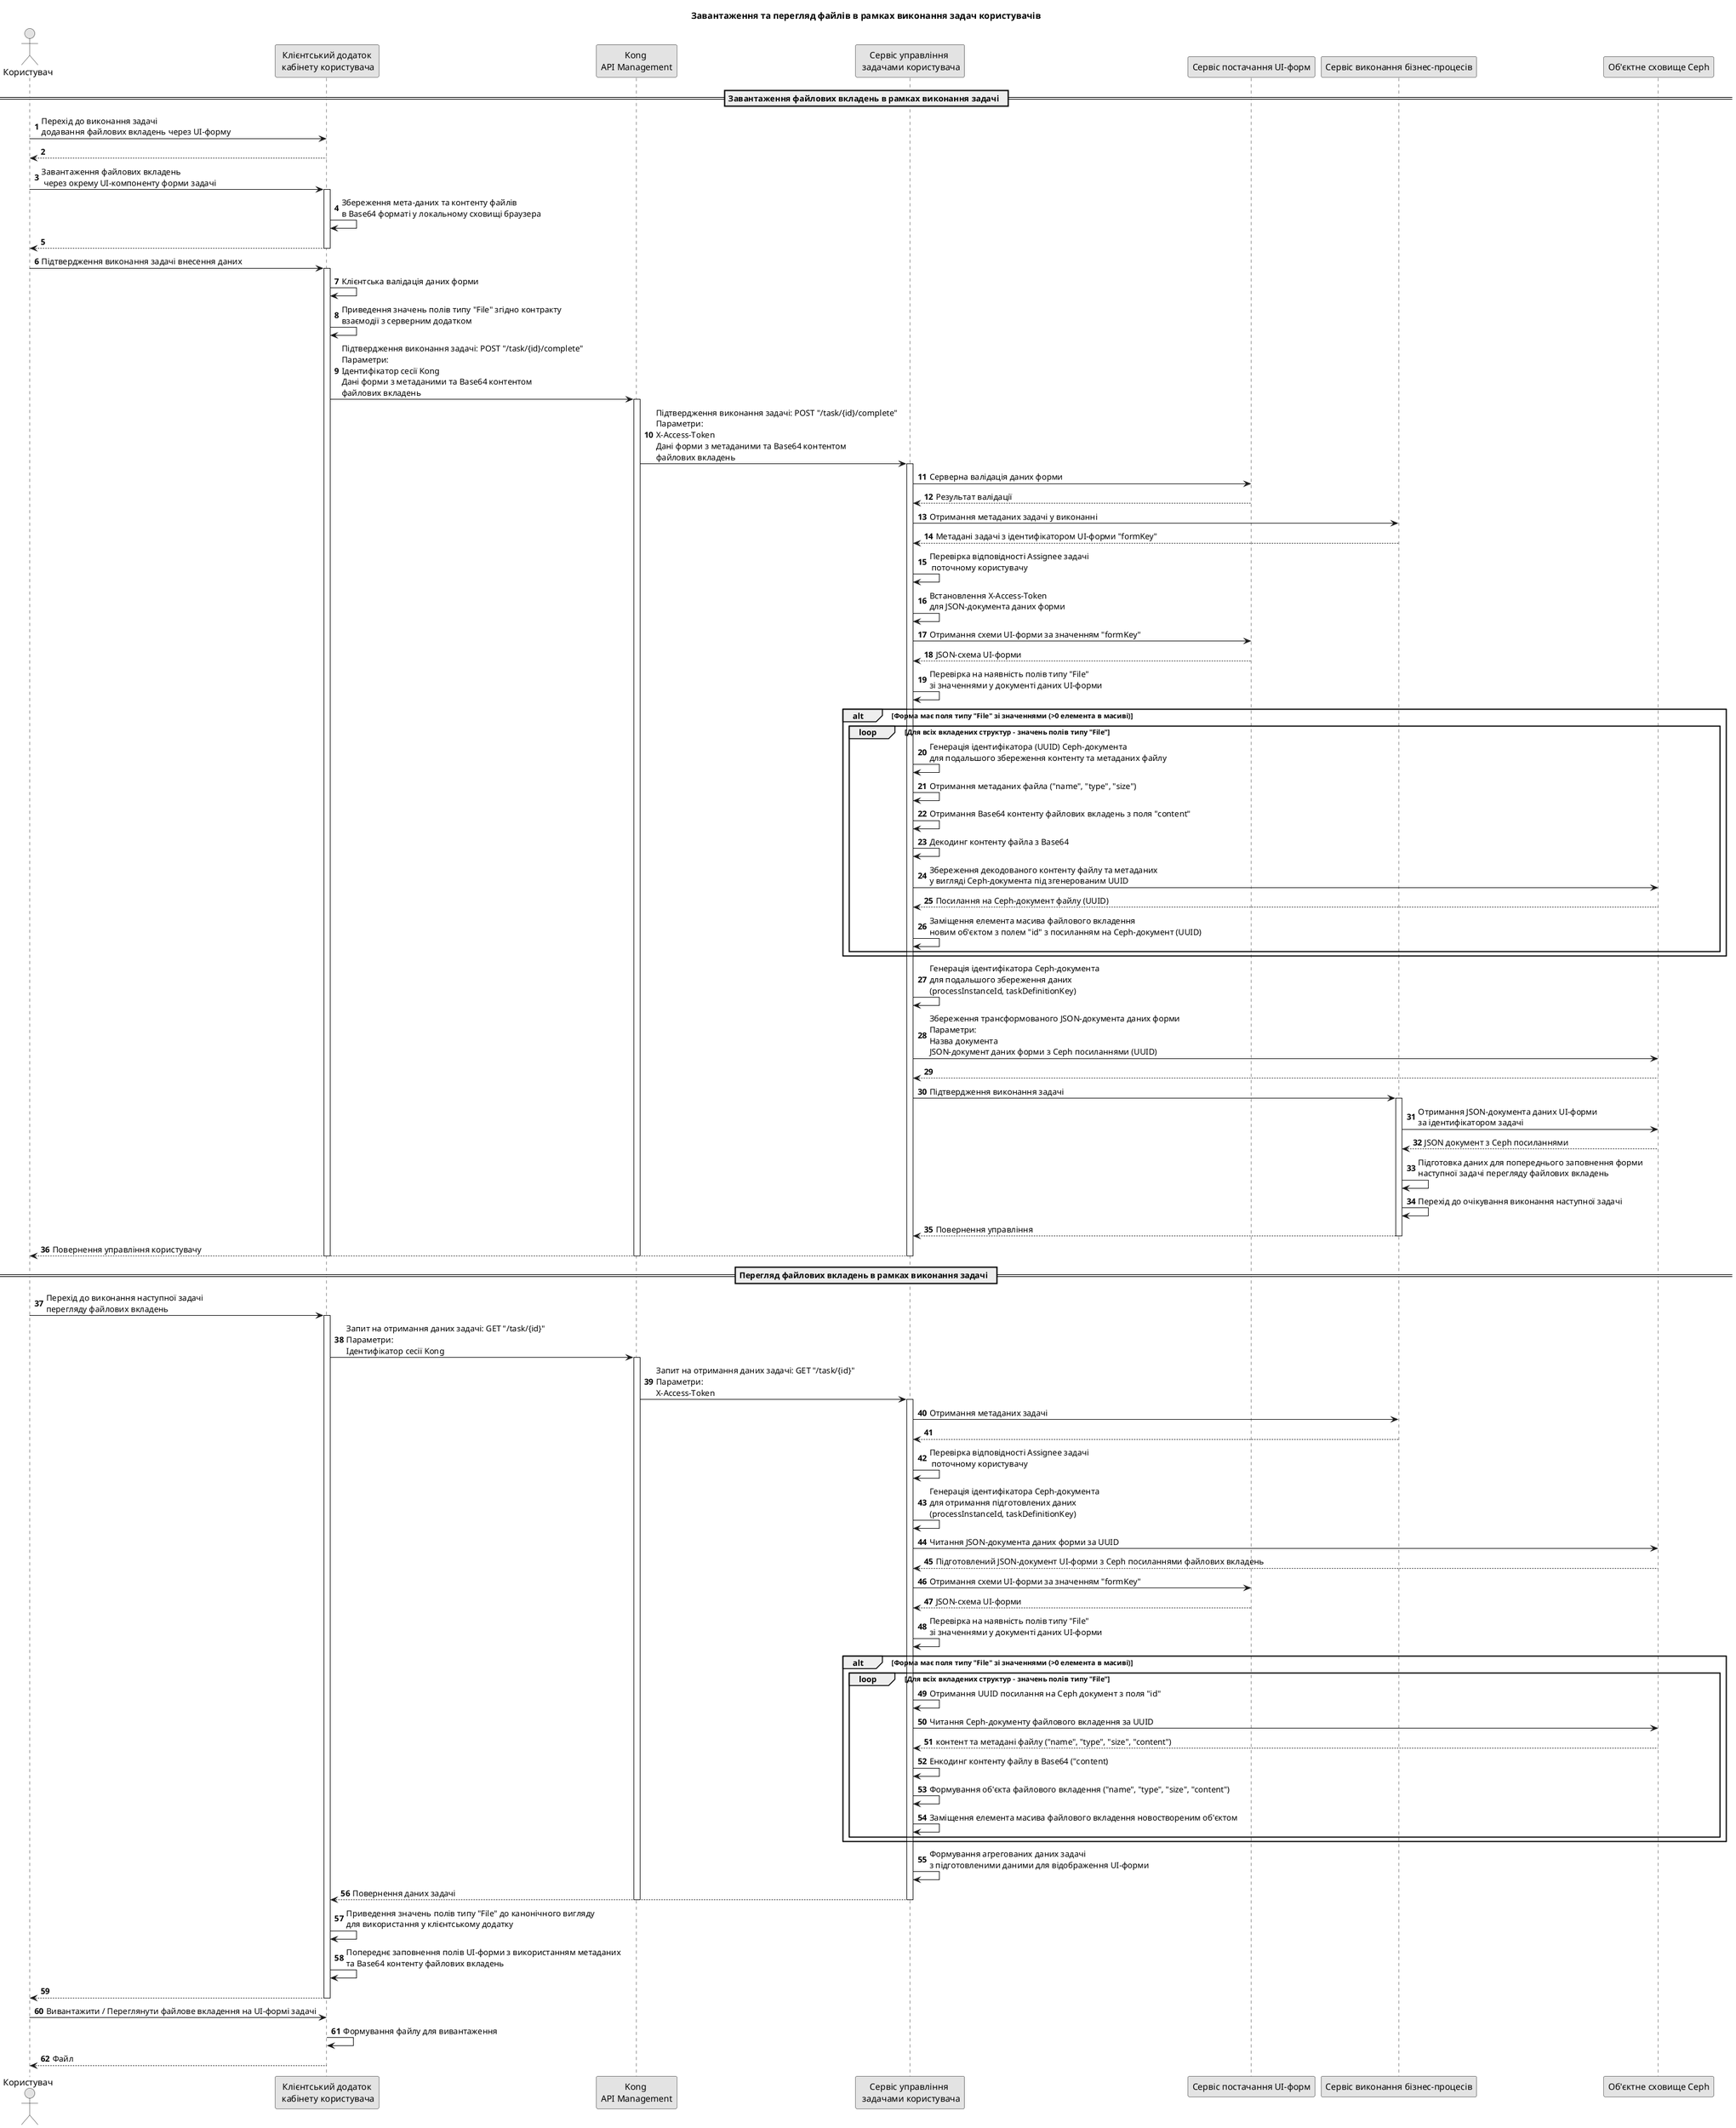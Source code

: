 @startuml
skinparam monochrome true

actor "Користувач" as user
participant "Клієнтський додаток\n кабінету користувача" as cabinet
participant "Kong \nAPI Management" as kong
participant "Сервіс управління \n задачами користувача" as user_task_mngmnt
participant "Сервіс постачання UI-форм" as form_provider
participant "Сервіс виконання бізнес-процесів" as bpms
participant "Об'єктне сховище Ceph" as ceph

skinparam responseMessageBelowArrow false
title Завантаження та перегляд файлів в рамках виконання задач користувачів

== Завантаження файлових вкладень в рамках виконання задачі  ==
autonumber
user -> cabinet: Перехід до виконання задачі \nдодавання файлових вкладень через UI-форму
return

user -> cabinet: Завантаження файлових вкладень\n через окрему UI-компоненту форми задачі
activate cabinet
  cabinet -> cabinet: Збереження мета-даних та контенту файлів \nв Base64 форматі у локальному сховищі браузера
return

user -> cabinet: Підтвердження виконання задачі внесення даних
activate cabinet
  cabinet -> cabinet: Клієнтська валідація даних форми
  cabinet -> cabinet: Приведення значень полів типу "File" згідно контракту \nвзаємодії з серверним додатком
  cabinet -> kong: Підтвердження виконання задачі: POST "/task/{id}/complete" \nПараметри: \nІдентифікатор сесії Kong \nДані форми з метаданими та Base64 контентом \nфайлових вкладень
  activate kong
    kong -> user_task_mngmnt: Підтвердження виконання задачі: POST "/task/{id}/complete" \nПараметри: \nX-Access-Token \nДані форми з метаданими та Base64 контентом \nфайлових вкладень
    activate user_task_mngmnt
      user_task_mngmnt -> form_provider: Серверна валідація даних форми
      form_provider --> user_task_mngmnt: Результат валідації
      user_task_mngmnt -> bpms: Отримання метаданих задачі у виконанні
      bpms --> user_task_mngmnt: Метадані задачі з ідентифікатором UI-форми "formKey"
      user_task_mngmnt -> user_task_mngmnt: Перевірка відповідності Assignee задачі\n поточному користувачу
      user_task_mngmnt -> user_task_mngmnt: Встановлення X-Access-Token \nдля JSON-документа даних форми
      user_task_mngmnt -> form_provider: Отримання схеми UI-форми за значенням "formKey"
      form_provider --> user_task_mngmnt: JSON-схема UI-форми

      user_task_mngmnt -> user_task_mngmnt: Перевірка на наявність полів типу "File" \nзі значеннями у документі даних UI-форми
      alt Форма має поля типу "File" зі значеннями (>0 елемента в масиві)
        loop Для всіх вкладених структур - значень полів типу "File"
          user_task_mngmnt -> user_task_mngmnt: Генерація ідентифікатора (UUID) Ceph-документа \nдля подальшого збереження контенту та метаданих файлу
          user_task_mngmnt -> user_task_mngmnt: Отримання метаданих файла ("name", "type", "size")
          user_task_mngmnt -> user_task_mngmnt: Отримання Base64 контенту файлових вкладень з поля "content"
          user_task_mngmnt -> user_task_mngmnt: Декодинг контенту файла з Base64
          user_task_mngmnt -> ceph: Збереження декодованого контенту файлу та метаданих \nу вигляді Ceph-документа під згенерованим UUID
          ceph --> user_task_mngmnt: Посилання на Ceph-документ файлу (UUID)
          user_task_mngmnt -> user_task_mngmnt: Заміщення елемента масива файлового вкладення \nновим об'єктом з полем "id" з посиланням на Ceph-документ (UUID)
        end
      end

      user_task_mngmnt -> user_task_mngmnt: Генерація ідентифікатора Ceph-документа \nдля подальшого збереження даних \n(processInstanceId, taskDefinitionKey)
      user_task_mngmnt -> ceph: Збереження трансформованого JSON-документа даних форми \nПараметри:\nНазва документа \nJSON-документ даних форми з Ceph посиланнями (UUID)
      ceph --> user_task_mngmnt

      user_task_mngmnt -> bpms: Підтвердження виконання задачі
      activate bpms
        bpms -> ceph: Отримання JSON-документа даних UI-форми \nза ідентифікатором задачі
        ceph --> bpms: JSON документ з Ceph посиланнями
        bpms -> bpms: Підготовка даних для попереднього заповнення форми \nнаступної задачі перегляду файлових вкладень
        bpms -> bpms: Перехід до очікування виконання наступної задачі
      return Повернення управління
      user_task_mngmnt --> user: Повернення управління користувачу
    deactivate
  deactivate
deactivate
== Перегляд файлових вкладень в рамках виконання задачі  ==
user -> cabinet: Перехід до виконання наступної задачі \nперегляду файлових вкладень
activate cabinet
  cabinet -> kong: Запит на отримання даних задачі: GET "/task/{id}" \nПараметри: \nІдентифікатор сесії Kong
  activate kong
    kong -> user_task_mngmnt: Запит на отримання даних задачі: GET "/task/{id}" \nПараметри: \nX-Access-Token
    activate user_task_mngmnt
      user_task_mngmnt -> bpms: Отримання метаданих задачі
      bpms --> user_task_mngmnt
      user_task_mngmnt -> user_task_mngmnt: Перевірка відповідності Assignee задачі\n поточному користувачу
      user_task_mngmnt -> user_task_mngmnt: Генерація ідентифікатора Ceph-документа \nдля отримання підготовлених даних \n(processInstanceId, taskDefinitionKey)
      user_task_mngmnt -> ceph: Читання JSON-документа даних форми за UUID
      ceph --> user_task_mngmnt: Підготовлений JSON-документ UI-форми з Ceph посиланнями файлових вкладень
      user_task_mngmnt -> form_provider: Отримання схеми UI-форми за значенням "formKey"
      form_provider --> user_task_mngmnt: JSON-схема UI-форми

      user_task_mngmnt -> user_task_mngmnt: Перевірка на наявність полів типу "File" \nзі значеннями у документі даних UI-форми
      alt Форма має поля типу "File" зі значеннями (>0 елемента в масиві)
        loop Для всіх вкладених структур - значень полів типу "File"
          user_task_mngmnt -> user_task_mngmnt: Отримання UUID посилання на Ceph документ з поля "id"
          user_task_mngmnt -> ceph: Читання Ceph-документу файлового вкладення за UUID
          ceph --> user_task_mngmnt: контент та метадані файлу ("name", "type", "size", "content")
          user_task_mngmnt -> user_task_mngmnt: Енкодинг контенту файлу в Base64 ("content)
          user_task_mngmnt -> user_task_mngmnt: Формування об'єкта файлового вкладення ("name", "type", "size", "content")
          user_task_mngmnt -> user_task_mngmnt: Заміщення елемента масива файлового вкладення новоствореним об'єктом
        end
      end
      user_task_mngmnt -> user_task_mngmnt: Формування агрегованих даних задачі \nз підготовленими даними для відображення UI-форми
      user_task_mngmnt --> cabinet: Повернення даних задачі
    deactivate
  deactivate
  cabinet -> cabinet: Приведення значень полів типу "File" до канонічного вигляду \nдля використання у клієнтському додатку
  cabinet -> cabinet: Попереднє заповнення полів UI-форми з використанням метаданих \nта Base64 контенту файлових вкладень
return

user -> cabinet: Вивантажити / Переглянути файлове вкладення на UI-формі задачі
cabinet -> cabinet: Формування файлу для вивантаження
cabinet --> user: Файл

@enduml